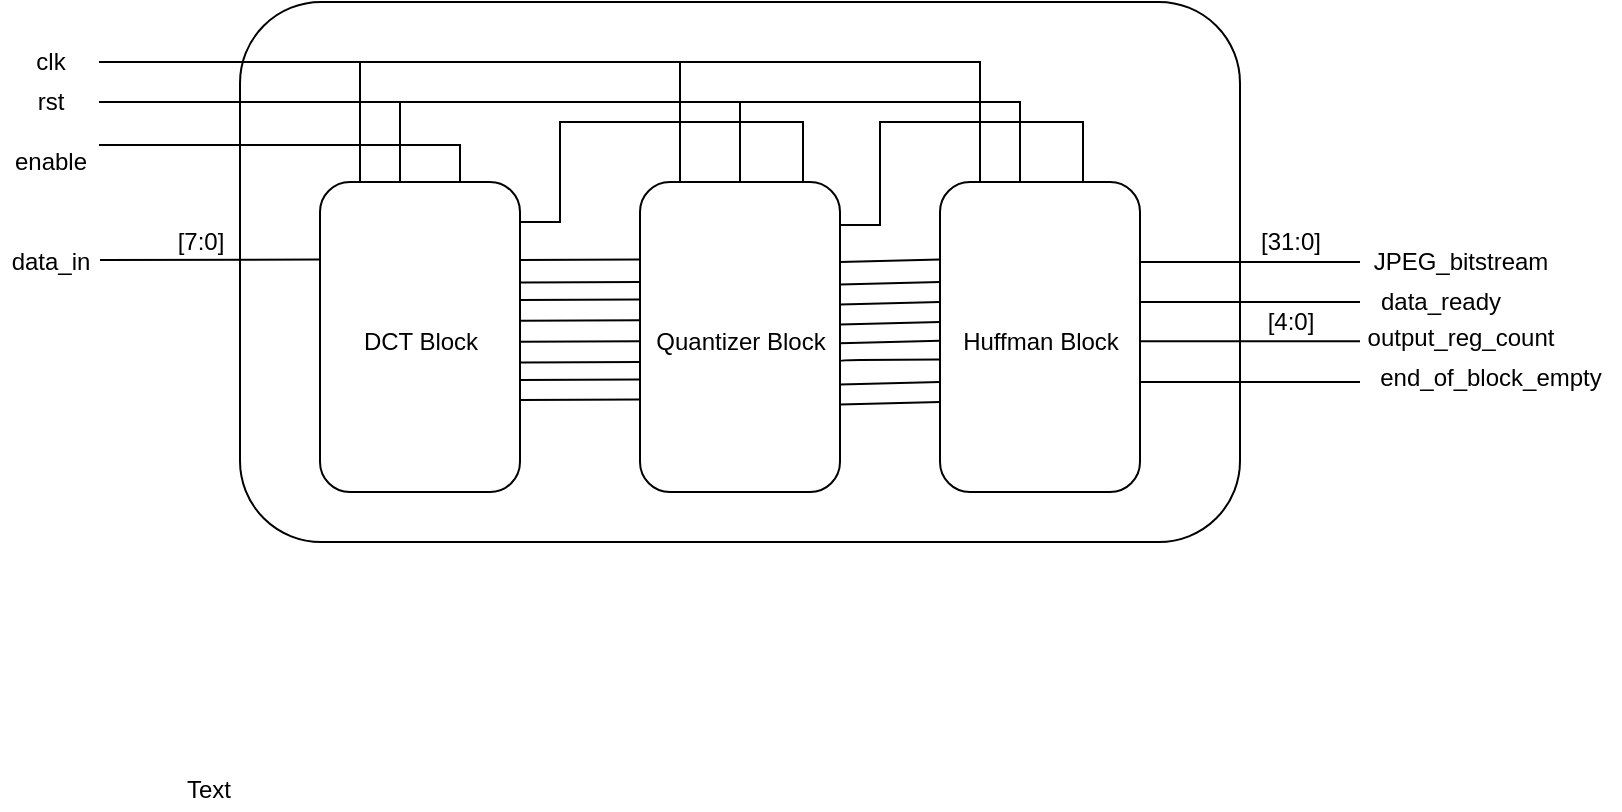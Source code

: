 <mxfile version="13.0.9" type="device"><diagram id="jCC9TNpeLJiC-DB2OVGT" name="Page-1"><mxGraphModel dx="1017" dy="428" grid="1" gridSize="10" guides="1" tooltips="1" connect="1" arrows="1" fold="1" page="1" pageScale="1" pageWidth="850" pageHeight="1100" math="0" shadow="0"><root><mxCell id="0"/><mxCell id="1" parent="0"/><mxCell id="dlR0eKV1xDexzjsfwEPo-1" value="" style="rounded=1;whiteSpace=wrap;html=1;" vertex="1" parent="1"><mxGeometry x="190" y="110" width="500" height="270" as="geometry"/></mxCell><mxCell id="dlR0eKV1xDexzjsfwEPo-62" value="" style="rounded=1;whiteSpace=wrap;html=1;" vertex="1" parent="1"><mxGeometry x="540" y="200" width="100" height="155" as="geometry"/></mxCell><mxCell id="dlR0eKV1xDexzjsfwEPo-63" value="" style="rounded=1;whiteSpace=wrap;html=1;" vertex="1" parent="1"><mxGeometry x="390" y="200" width="100" height="155" as="geometry"/></mxCell><mxCell id="dlR0eKV1xDexzjsfwEPo-64" value="" style="rounded=1;whiteSpace=wrap;html=1;" vertex="1" parent="1"><mxGeometry x="230" y="200" width="100" height="155" as="geometry"/></mxCell><mxCell id="dlR0eKV1xDexzjsfwEPo-65" value="" style="endArrow=none;html=1;entryX=0;entryY=0.25;entryDx=0;entryDy=0;" edge="1" parent="1" target="dlR0eKV1xDexzjsfwEPo-64"><mxGeometry width="50" height="50" relative="1" as="geometry"><mxPoint x="120" y="239" as="sourcePoint"/><mxPoint x="170" y="230" as="targetPoint"/></mxGeometry></mxCell><mxCell id="dlR0eKV1xDexzjsfwEPo-66" value="data_in" style="text;html=1;align=center;verticalAlign=middle;resizable=0;points=[];autosize=1;" vertex="1" parent="1"><mxGeometry x="70" y="230" width="50" height="20" as="geometry"/></mxCell><mxCell id="dlR0eKV1xDexzjsfwEPo-67" value="[7:0]" style="text;html=1;align=center;verticalAlign=middle;resizable=0;points=[];autosize=1;" vertex="1" parent="1"><mxGeometry x="150" y="220" width="40" height="20" as="geometry"/></mxCell><mxCell id="dlR0eKV1xDexzjsfwEPo-68" value="clk" style="text;html=1;align=center;verticalAlign=middle;resizable=0;points=[];autosize=1;" vertex="1" parent="1"><mxGeometry x="80" y="130" width="30" height="20" as="geometry"/></mxCell><mxCell id="dlR0eKV1xDexzjsfwEPo-69" value="rst" style="text;html=1;align=center;verticalAlign=middle;resizable=0;points=[];autosize=1;" vertex="1" parent="1"><mxGeometry x="80" y="150" width="30" height="20" as="geometry"/></mxCell><mxCell id="dlR0eKV1xDexzjsfwEPo-70" value="enable" style="text;html=1;align=center;verticalAlign=middle;resizable=0;points=[];autosize=1;" vertex="1" parent="1"><mxGeometry x="70" y="180" width="50" height="20" as="geometry"/></mxCell><mxCell id="dlR0eKV1xDexzjsfwEPo-71" value="DCT Block" style="text;html=1;align=center;verticalAlign=middle;resizable=0;points=[];autosize=1;" vertex="1" parent="1"><mxGeometry x="245" y="270" width="70" height="20" as="geometry"/></mxCell><mxCell id="dlR0eKV1xDexzjsfwEPo-72" value="Quantizer Block" style="text;html=1;align=center;verticalAlign=middle;resizable=0;points=[];autosize=1;" vertex="1" parent="1"><mxGeometry x="390" y="270" width="100" height="20" as="geometry"/></mxCell><mxCell id="dlR0eKV1xDexzjsfwEPo-73" value="Huffman Block" style="text;html=1;align=center;verticalAlign=middle;resizable=0;points=[];autosize=1;" vertex="1" parent="1"><mxGeometry x="545" y="270" width="90" height="20" as="geometry"/></mxCell><mxCell id="dlR0eKV1xDexzjsfwEPo-74" value="Text" style="text;html=1;align=center;verticalAlign=middle;resizable=0;points=[];autosize=1;" vertex="1" parent="1"><mxGeometry x="154" y="494" width="40" height="20" as="geometry"/></mxCell><mxCell id="dlR0eKV1xDexzjsfwEPo-77" value="" style="shape=partialRectangle;whiteSpace=wrap;html=1;top=0;left=0;fillColor=none;direction=east;" vertex="1" parent="1"><mxGeometry x="330" y="180" width="20" height="40" as="geometry"/></mxCell><mxCell id="dlR0eKV1xDexzjsfwEPo-78" value="" style="shape=partialRectangle;whiteSpace=wrap;html=1;bottom=0;right=0;fillColor=none;direction=south;" vertex="1" parent="1"><mxGeometry x="120" y="181.5" width="180" height="18.5" as="geometry"/></mxCell><mxCell id="dlR0eKV1xDexzjsfwEPo-82" value="" style="shape=partialRectangle;whiteSpace=wrap;html=1;top=0;left=0;fillColor=none;direction=west;" vertex="1" parent="1"><mxGeometry x="350" y="170" width="110" height="11.5" as="geometry"/></mxCell><mxCell id="dlR0eKV1xDexzjsfwEPo-84" value="" style="shape=partialRectangle;whiteSpace=wrap;html=1;top=0;left=0;fillColor=none;direction=north;" vertex="1" parent="1"><mxGeometry x="460" y="170" width="11.5" height="30" as="geometry"/></mxCell><mxCell id="dlR0eKV1xDexzjsfwEPo-87" value="" style="endArrow=none;html=1;entryX=0;entryY=0.25;entryDx=0;entryDy=0;" edge="1" parent="1" target="dlR0eKV1xDexzjsfwEPo-63"><mxGeometry width="50" height="50" relative="1" as="geometry"><mxPoint x="330" y="239" as="sourcePoint"/><mxPoint x="380" y="190" as="targetPoint"/></mxGeometry></mxCell><mxCell id="dlR0eKV1xDexzjsfwEPo-88" value="" style="endArrow=none;html=1;entryX=0;entryY=0.25;entryDx=0;entryDy=0;" edge="1" parent="1"><mxGeometry width="50" height="50" relative="1" as="geometry"><mxPoint x="330" y="250.25" as="sourcePoint"/><mxPoint x="390" y="250" as="targetPoint"/></mxGeometry></mxCell><mxCell id="dlR0eKV1xDexzjsfwEPo-89" value="" style="endArrow=none;html=1;entryX=0;entryY=0.25;entryDx=0;entryDy=0;" edge="1" parent="1"><mxGeometry width="50" height="50" relative="1" as="geometry"><mxPoint x="330" y="259" as="sourcePoint"/><mxPoint x="390" y="258.75" as="targetPoint"/></mxGeometry></mxCell><mxCell id="dlR0eKV1xDexzjsfwEPo-90" value="" style="endArrow=none;html=1;entryX=0;entryY=0.25;entryDx=0;entryDy=0;" edge="1" parent="1"><mxGeometry width="50" height="50" relative="1" as="geometry"><mxPoint x="330" y="269.42" as="sourcePoint"/><mxPoint x="390" y="269.17" as="targetPoint"/></mxGeometry></mxCell><mxCell id="dlR0eKV1xDexzjsfwEPo-91" value="" style="endArrow=none;html=1;entryX=0;entryY=0.25;entryDx=0;entryDy=0;" edge="1" parent="1"><mxGeometry width="50" height="50" relative="1" as="geometry"><mxPoint x="330" y="279.83" as="sourcePoint"/><mxPoint x="390" y="279.58" as="targetPoint"/></mxGeometry></mxCell><mxCell id="dlR0eKV1xDexzjsfwEPo-92" value="" style="endArrow=none;html=1;entryX=0;entryY=0.25;entryDx=0;entryDy=0;" edge="1" parent="1"><mxGeometry width="50" height="50" relative="1" as="geometry"><mxPoint x="330" y="290.25" as="sourcePoint"/><mxPoint x="390" y="290" as="targetPoint"/></mxGeometry></mxCell><mxCell id="dlR0eKV1xDexzjsfwEPo-93" value="" style="endArrow=none;html=1;entryX=0;entryY=0.25;entryDx=0;entryDy=0;" edge="1" parent="1"><mxGeometry width="50" height="50" relative="1" as="geometry"><mxPoint x="330" y="299" as="sourcePoint"/><mxPoint x="390" y="298.75" as="targetPoint"/></mxGeometry></mxCell><mxCell id="dlR0eKV1xDexzjsfwEPo-94" value="" style="endArrow=none;html=1;entryX=0;entryY=0.25;entryDx=0;entryDy=0;" edge="1" parent="1"><mxGeometry width="50" height="50" relative="1" as="geometry"><mxPoint x="330" y="309" as="sourcePoint"/><mxPoint x="390" y="308.75" as="targetPoint"/></mxGeometry></mxCell><mxCell id="dlR0eKV1xDexzjsfwEPo-95" value="" style="shape=partialRectangle;whiteSpace=wrap;html=1;bottom=0;right=0;fillColor=none;direction=south;" vertex="1" parent="1"><mxGeometry x="120" y="160" width="150" height="40" as="geometry"/></mxCell><mxCell id="dlR0eKV1xDexzjsfwEPo-96" value="" style="shape=partialRectangle;whiteSpace=wrap;html=1;bottom=0;right=0;fillColor=none;direction=south;" vertex="1" parent="1"><mxGeometry x="120" y="140" width="130" height="60" as="geometry"/></mxCell><mxCell id="dlR0eKV1xDexzjsfwEPo-97" value="" style="shape=partialRectangle;whiteSpace=wrap;html=1;bottom=0;right=0;fillColor=none;direction=south;" vertex="1" parent="1"><mxGeometry x="200" y="140" width="210" height="60" as="geometry"/></mxCell><mxCell id="dlR0eKV1xDexzjsfwEPo-98" value="" style="shape=partialRectangle;whiteSpace=wrap;html=1;bottom=0;right=0;fillColor=none;direction=south;" vertex="1" parent="1"><mxGeometry x="150" y="160" width="430" height="40" as="geometry"/></mxCell><mxCell id="dlR0eKV1xDexzjsfwEPo-99" value="" style="shape=partialRectangle;whiteSpace=wrap;html=1;bottom=0;right=0;fillColor=none;direction=south;" vertex="1" parent="1"><mxGeometry x="140" y="160" width="300" height="40" as="geometry"/></mxCell><mxCell id="dlR0eKV1xDexzjsfwEPo-102" value="" style="shape=partialRectangle;whiteSpace=wrap;html=1;bottom=0;right=0;fillColor=none;direction=south;" vertex="1" parent="1"><mxGeometry x="190" y="140" width="370" height="60" as="geometry"/></mxCell><mxCell id="dlR0eKV1xDexzjsfwEPo-103" value="" style="shape=partialRectangle;whiteSpace=wrap;html=1;top=0;left=0;fillColor=none;direction=east;" vertex="1" parent="1"><mxGeometry x="490" y="181.5" width="20" height="40" as="geometry"/></mxCell><mxCell id="dlR0eKV1xDexzjsfwEPo-105" value="" style="shape=partialRectangle;whiteSpace=wrap;html=1;top=0;left=0;fillColor=none;direction=north;" vertex="1" parent="1"><mxGeometry x="600" y="170" width="11.5" height="30" as="geometry"/></mxCell><mxCell id="dlR0eKV1xDexzjsfwEPo-106" value="" style="shape=partialRectangle;whiteSpace=wrap;html=1;top=0;left=0;fillColor=none;direction=west;" vertex="1" parent="1"><mxGeometry x="510" y="170" width="90" height="11.5" as="geometry"/></mxCell><mxCell id="dlR0eKV1xDexzjsfwEPo-118" value="" style="endArrow=none;html=1;entryX=0;entryY=0.25;entryDx=0;entryDy=0;" edge="1" parent="1" target="dlR0eKV1xDexzjsfwEPo-62"><mxGeometry width="50" height="50" relative="1" as="geometry"><mxPoint x="490" y="240" as="sourcePoint"/><mxPoint x="540" y="190" as="targetPoint"/></mxGeometry></mxCell><mxCell id="dlR0eKV1xDexzjsfwEPo-119" value="" style="endArrow=none;html=1;entryX=0;entryY=0.25;entryDx=0;entryDy=0;" edge="1" parent="1"><mxGeometry width="50" height="50" relative="1" as="geometry"><mxPoint x="490" y="251.25" as="sourcePoint"/><mxPoint x="540" y="250.0" as="targetPoint"/></mxGeometry></mxCell><mxCell id="dlR0eKV1xDexzjsfwEPo-120" value="" style="endArrow=none;html=1;entryX=0;entryY=0.25;entryDx=0;entryDy=0;" edge="1" parent="1"><mxGeometry width="50" height="50" relative="1" as="geometry"><mxPoint x="490" y="261.25" as="sourcePoint"/><mxPoint x="540" y="260.0" as="targetPoint"/></mxGeometry></mxCell><mxCell id="dlR0eKV1xDexzjsfwEPo-121" value="" style="endArrow=none;html=1;entryX=0;entryY=0.25;entryDx=0;entryDy=0;" edge="1" parent="1"><mxGeometry width="50" height="50" relative="1" as="geometry"><mxPoint x="490" y="271.25" as="sourcePoint"/><mxPoint x="540" y="270.0" as="targetPoint"/></mxGeometry></mxCell><mxCell id="dlR0eKV1xDexzjsfwEPo-122" value="" style="endArrow=none;html=1;entryX=0;entryY=0.25;entryDx=0;entryDy=0;" edge="1" parent="1"><mxGeometry width="50" height="50" relative="1" as="geometry"><mxPoint x="490" y="280.63" as="sourcePoint"/><mxPoint x="540" y="279.38" as="targetPoint"/></mxGeometry></mxCell><mxCell id="dlR0eKV1xDexzjsfwEPo-123" value="" style="endArrow=none;html=1;entryX=0;entryY=0.25;entryDx=0;entryDy=0;" edge="1" parent="1"><mxGeometry width="50" height="50" relative="1" as="geometry"><mxPoint x="490" y="290" as="sourcePoint"/><mxPoint x="540" y="288.75" as="targetPoint"/><Array as="points"><mxPoint x="490" y="289"/></Array></mxGeometry></mxCell><mxCell id="dlR0eKV1xDexzjsfwEPo-124" value="" style="endArrow=none;html=1;entryX=0;entryY=0.25;entryDx=0;entryDy=0;" edge="1" parent="1"><mxGeometry width="50" height="50" relative="1" as="geometry"><mxPoint x="490" y="311.25" as="sourcePoint"/><mxPoint x="540" y="310.0" as="targetPoint"/></mxGeometry></mxCell><mxCell id="dlR0eKV1xDexzjsfwEPo-125" value="" style="endArrow=none;html=1;entryX=0;entryY=0.25;entryDx=0;entryDy=0;" edge="1" parent="1"><mxGeometry width="50" height="50" relative="1" as="geometry"><mxPoint x="490" y="301.25" as="sourcePoint"/><mxPoint x="540" y="300.0" as="targetPoint"/></mxGeometry></mxCell><mxCell id="dlR0eKV1xDexzjsfwEPo-127" value="" style="endArrow=none;html=1;" edge="1" parent="1"><mxGeometry width="50" height="50" relative="1" as="geometry"><mxPoint x="640" y="240" as="sourcePoint"/><mxPoint x="750" y="240" as="targetPoint"/></mxGeometry></mxCell><mxCell id="dlR0eKV1xDexzjsfwEPo-128" value="" style="endArrow=none;html=1;" edge="1" parent="1"><mxGeometry width="50" height="50" relative="1" as="geometry"><mxPoint x="640" y="260" as="sourcePoint"/><mxPoint x="750" y="260" as="targetPoint"/></mxGeometry></mxCell><mxCell id="dlR0eKV1xDexzjsfwEPo-129" value="" style="endArrow=none;html=1;" edge="1" parent="1"><mxGeometry width="50" height="50" relative="1" as="geometry"><mxPoint x="640" y="279.66" as="sourcePoint"/><mxPoint x="750" y="279.66" as="targetPoint"/></mxGeometry></mxCell><mxCell id="dlR0eKV1xDexzjsfwEPo-130" value="" style="endArrow=none;html=1;" edge="1" parent="1"><mxGeometry width="50" height="50" relative="1" as="geometry"><mxPoint x="640" y="300" as="sourcePoint"/><mxPoint x="750" y="300" as="targetPoint"/></mxGeometry></mxCell><mxCell id="dlR0eKV1xDexzjsfwEPo-131" value="JPEG_bitstream" style="text;html=1;align=center;verticalAlign=middle;resizable=0;points=[];autosize=1;" vertex="1" parent="1"><mxGeometry x="750" y="230" width="100" height="20" as="geometry"/></mxCell><mxCell id="dlR0eKV1xDexzjsfwEPo-132" value="data_ready" style="text;html=1;align=center;verticalAlign=middle;resizable=0;points=[];autosize=1;" vertex="1" parent="1"><mxGeometry x="750" y="250" width="80" height="20" as="geometry"/></mxCell><mxCell id="dlR0eKV1xDexzjsfwEPo-133" value="output_reg_count" style="text;html=1;align=center;verticalAlign=middle;resizable=0;points=[];autosize=1;" vertex="1" parent="1"><mxGeometry x="745" y="267.5" width="110" height="20" as="geometry"/></mxCell><mxCell id="dlR0eKV1xDexzjsfwEPo-134" value="end_of_block_empty" style="text;html=1;align=center;verticalAlign=middle;resizable=0;points=[];autosize=1;" vertex="1" parent="1"><mxGeometry x="750" y="287.5" width="130" height="20" as="geometry"/></mxCell><mxCell id="dlR0eKV1xDexzjsfwEPo-135" value="[31:0]" style="text;html=1;align=center;verticalAlign=middle;resizable=0;points=[];autosize=1;" vertex="1" parent="1"><mxGeometry x="690" y="220" width="50" height="20" as="geometry"/></mxCell><mxCell id="dlR0eKV1xDexzjsfwEPo-136" value="[4:0]" style="text;html=1;align=center;verticalAlign=middle;resizable=0;points=[];autosize=1;" vertex="1" parent="1"><mxGeometry x="695" y="260" width="40" height="20" as="geometry"/></mxCell></root></mxGraphModel></diagram></mxfile>